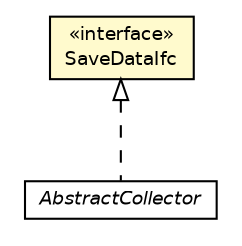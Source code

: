 #!/usr/local/bin/dot
#
# Class diagram 
# Generated by UMLGraph version 5.4 (http://www.umlgraph.org/)
#

digraph G {
	edge [fontname="Helvetica",fontsize=10,labelfontname="Helvetica",labelfontsize=10];
	node [fontname="Helvetica",fontsize=10,shape=plaintext];
	nodesep=0.25;
	ranksep=0.5;
	// jsl.utilities.statistic.SaveDataIfc
	c192137 [label=<<table title="jsl.utilities.statistic.SaveDataIfc" border="0" cellborder="1" cellspacing="0" cellpadding="2" port="p" bgcolor="lemonChiffon" href="./SaveDataIfc.html">
		<tr><td><table border="0" cellspacing="0" cellpadding="1">
<tr><td align="center" balign="center"> &#171;interface&#187; </td></tr>
<tr><td align="center" balign="center"> SaveDataIfc </td></tr>
		</table></td></tr>
		</table>>, URL="./SaveDataIfc.html", fontname="Helvetica", fontcolor="black", fontsize=9.0];
	// jsl.utilities.statistic.AbstractCollector
	c192150 [label=<<table title="jsl.utilities.statistic.AbstractCollector" border="0" cellborder="1" cellspacing="0" cellpadding="2" port="p" href="./AbstractCollector.html">
		<tr><td><table border="0" cellspacing="0" cellpadding="1">
<tr><td align="center" balign="center"><font face="Helvetica-Oblique"> AbstractCollector </font></td></tr>
		</table></td></tr>
		</table>>, URL="./AbstractCollector.html", fontname="Helvetica", fontcolor="black", fontsize=9.0];
	//jsl.utilities.statistic.AbstractCollector implements jsl.utilities.statistic.SaveDataIfc
	c192137:p -> c192150:p [dir=back,arrowtail=empty,style=dashed];
}

